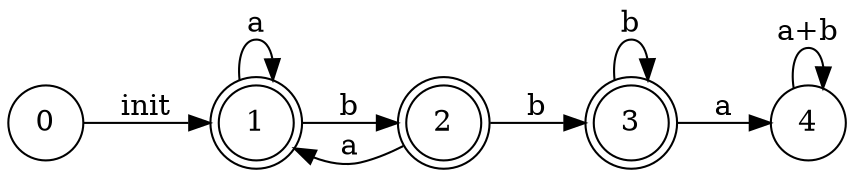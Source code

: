 digraph 1 {
	rankdir=LR;
	size="8,5"
	node[shape=doublecircle]; 1 2 3;
	node[shape=circle];

        0->1[label="init"];
        
        1->1[label="a"];
        1->2[label="b"];
        2->3[label="b"];
        2->1[label="a"]
        3->3[label="b"];
        3->4[label="a"];
        4->4[label="a+b"];
}

digraph 2 {
	rankdir=LR;
	size="8,5"
	node[shape=doublecircle]; 5 6 7;
	node[shape=circle];

        0->1[label="init"];
        
        1->1[label="a"];
        1->2[label="b"];
        2->3[label="b"];
        2->1[label="a"]
        3->3[label="b"];
        3->4[label="a"];
        4->4[label="a+b"];

        1->5[label=<&epsilon;>]
        2->6[label=<&epsilon;>]
        3->7[label=<&epsilon;>]
}

digraph 3 {
	rankdir=LR;
	size="8,5"
	node[shape=doublecircle]; 5 6 7;
	node[shape=circle];

        0->1[label="init"];
        
        1->1[label="a"];
        1->2[label="b"];
        2->1[label="a"]
        2->7[label=<bb<sup>*</sup>>]
        2->4[label=<bb<sup>*</sup>a(a+b)<sup>*</sup>>];

        1->5[label=<&epsilon;>]
        2->6[label=<&epsilon;>]
}

digraph 4 {
	rankdir=LR;
	size="8,5"
	node[shape=doublecircle]; 5 6 7;
	node[shape=circle];

        0->1[label="init"];
        
        1->1[label=<a+ba>];
        1->6[label="b"];
        1->7[label=<bbb<sup>*</sup>>]
        1->4[label=<bbb<sup>*</sup>a(a+b)<sup>*</sup>>];

        1->5[label=<&epsilon;>]
}

digraph 5 {
	rankdir=LR;
	size="8,5"
	node[shape=doublecircle]; 5 6 7;
	node[shape=circle];

        0->5[label=<(a+ba)<sup>*</sup>>];
        0->6[label=<(a+ba)<sup>*</sup>b>];
        0->7[label=<(a+ba)<sup>*</sup>bbb<sup>*</sup>>]
        0->4[label=<(a+ba)<sup>*</sup>bbb<sup>*</sup>a(a+b)<sup>*</sup>>];
}
